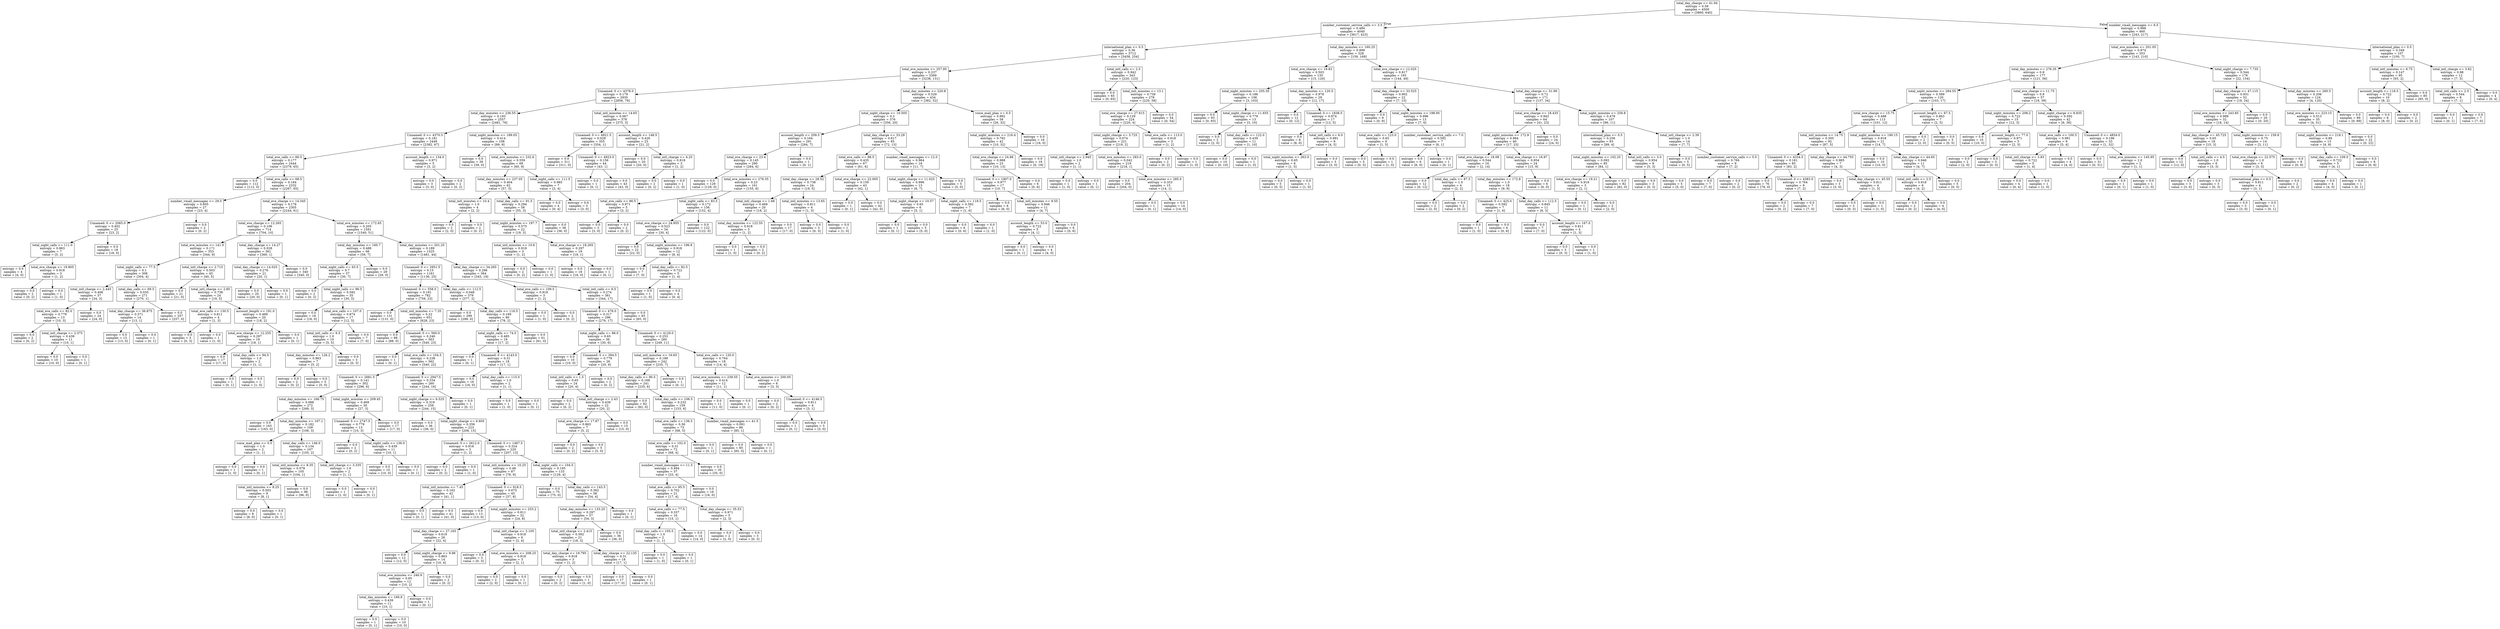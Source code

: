 digraph Tree {
node [shape=box] ;
0 [label="total_day_charge <= 41.94\nentropy = 0.59\nsamples = 4500\nvalue = [3860, 640]"] ;
1 [label="number_customer_service_calls <= 3.5\nentropy = 0.484\nsamples = 4040\nvalue = [3617, 423]"] ;
0 -> 1 [labeldistance=2.5, labelangle=45, headlabel="True"] ;
2 [label="international_plan <= 0.5\nentropy = 0.36\nsamples = 3712\nvalue = [3458, 254]"] ;
1 -> 2 ;
3 [label="total_eve_minutes <= 257.95\nentropy = 0.237\nsamples = 3369\nvalue = [3238, 131]"] ;
2 -> 3 ;
4 [label="Unnamed: 0 <= 4378.0\nentropy = 0.179\nsamples = 2935\nvalue = [2856, 79]"] ;
3 -> 4 ;
5 [label="total_day_minutes <= 236.55\nentropy = 0.193\nsamples = 2557\nvalue = [2481, 76]"] ;
4 -> 5 ;
6 [label="Unnamed: 0 <= 4370.5\nentropy = 0.181\nsamples = 2449\nvalue = [2382, 67]"] ;
5 -> 6 ;
7 [label="total_eve_calls <= 66.5\nentropy = 0.177\nsamples = 2444\nvalue = [2379, 65]"] ;
6 -> 7 ;
8 [label="entropy = 0.0\nsamples = 112\nvalue = [112, 0]"] ;
7 -> 8 ;
9 [label="total_eve_calls <= 68.5\nentropy = 0.184\nsamples = 2332\nvalue = [2267, 65]"] ;
7 -> 9 ;
10 [label="number_vmail_messages <= 29.5\nentropy = 0.605\nsamples = 27\nvalue = [23, 4]"] ;
9 -> 10 ;
11 [label="Unnamed: 0 <= 2065.0\nentropy = 0.402\nsamples = 25\nvalue = [23, 2]"] ;
10 -> 11 ;
12 [label="total_night_calls <= 111.0\nentropy = 0.863\nsamples = 7\nvalue = [5, 2]"] ;
11 -> 12 ;
13 [label="entropy = 0.0\nsamples = 4\nvalue = [4, 0]"] ;
12 -> 13 ;
14 [label="total_eve_charge <= 19.805\nentropy = 0.918\nsamples = 3\nvalue = [1, 2]"] ;
12 -> 14 ;
15 [label="entropy = 0.0\nsamples = 2\nvalue = [0, 2]"] ;
14 -> 15 ;
16 [label="entropy = 0.0\nsamples = 1\nvalue = [1, 0]"] ;
14 -> 16 ;
17 [label="entropy = 0.0\nsamples = 18\nvalue = [18, 0]"] ;
11 -> 17 ;
18 [label="entropy = 0.0\nsamples = 2\nvalue = [0, 2]"] ;
10 -> 18 ;
19 [label="total_eve_charge <= 14.345\nentropy = 0.176\nsamples = 2305\nvalue = [2244, 61]"] ;
9 -> 19 ;
20 [label="total_eve_charge <= 12.265\nentropy = 0.106\nsamples = 714\nvalue = [704, 10]"] ;
19 -> 20 ;
21 [label="total_eve_minutes <= 141.0\nentropy = 0.171\nsamples = 353\nvalue = [344, 9]"] ;
20 -> 21 ;
22 [label="total_night_calls <= 77.5\nentropy = 0.1\nsamples = 308\nvalue = [304, 4]"] ;
21 -> 22 ;
23 [label="total_intl_charge <= 2.445\nentropy = 0.406\nsamples = 37\nvalue = [34, 3]"] ;
22 -> 23 ;
24 [label="total_eve_calls <= 82.0\nentropy = 0.779\nsamples = 13\nvalue = [10, 3]"] ;
23 -> 24 ;
25 [label="entropy = 0.0\nsamples = 2\nvalue = [0, 2]"] ;
24 -> 25 ;
26 [label="total_intl_charge <= 2.375\nentropy = 0.439\nsamples = 11\nvalue = [10, 1]"] ;
24 -> 26 ;
27 [label="entropy = 0.0\nsamples = 10\nvalue = [10, 0]"] ;
26 -> 27 ;
28 [label="entropy = 0.0\nsamples = 1\nvalue = [0, 1]"] ;
26 -> 28 ;
29 [label="entropy = 0.0\nsamples = 24\nvalue = [24, 0]"] ;
23 -> 29 ;
30 [label="total_day_calls <= 69.5\nentropy = 0.035\nsamples = 271\nvalue = [270, 1]"] ;
22 -> 30 ;
31 [label="total_day_charge <= 36.875\nentropy = 0.371\nsamples = 14\nvalue = [13, 1]"] ;
30 -> 31 ;
32 [label="entropy = 0.0\nsamples = 13\nvalue = [13, 0]"] ;
31 -> 32 ;
33 [label="entropy = 0.0\nsamples = 1\nvalue = [0, 1]"] ;
31 -> 33 ;
34 [label="entropy = 0.0\nsamples = 257\nvalue = [257, 0]"] ;
30 -> 34 ;
35 [label="total_intl_charge <= 2.715\nentropy = 0.503\nsamples = 45\nvalue = [40, 5]"] ;
21 -> 35 ;
36 [label="entropy = 0.0\nsamples = 21\nvalue = [21, 0]"] ;
35 -> 36 ;
37 [label="total_intl_charge <= 2.85\nentropy = 0.738\nsamples = 24\nvalue = [19, 5]"] ;
35 -> 37 ;
38 [label="total_eve_calls <= 130.5\nentropy = 0.811\nsamples = 4\nvalue = [1, 3]"] ;
37 -> 38 ;
39 [label="entropy = 0.0\nsamples = 3\nvalue = [0, 3]"] ;
38 -> 39 ;
40 [label="entropy = 0.0\nsamples = 1\nvalue = [1, 0]"] ;
38 -> 40 ;
41 [label="account_length <= 191.0\nentropy = 0.469\nsamples = 20\nvalue = [18, 2]"] ;
37 -> 41 ;
42 [label="total_eve_charge <= 12.255\nentropy = 0.297\nsamples = 19\nvalue = [18, 1]"] ;
41 -> 42 ;
43 [label="entropy = 0.0\nsamples = 17\nvalue = [17, 0]"] ;
42 -> 43 ;
44 [label="total_day_calls <= 94.5\nentropy = 1.0\nsamples = 2\nvalue = [1, 1]"] ;
42 -> 44 ;
45 [label="entropy = 0.0\nsamples = 1\nvalue = [0, 1]"] ;
44 -> 45 ;
46 [label="entropy = 0.0\nsamples = 1\nvalue = [1, 0]"] ;
44 -> 46 ;
47 [label="entropy = 0.0\nsamples = 1\nvalue = [0, 1]"] ;
41 -> 47 ;
48 [label="total_day_charge <= 14.27\nentropy = 0.028\nsamples = 361\nvalue = [360, 1]"] ;
20 -> 48 ;
49 [label="total_day_charge <= 14.025\nentropy = 0.276\nsamples = 21\nvalue = [20, 1]"] ;
48 -> 49 ;
50 [label="entropy = 0.0\nsamples = 20\nvalue = [20, 0]"] ;
49 -> 50 ;
51 [label="entropy = 0.0\nsamples = 1\nvalue = [0, 1]"] ;
49 -> 51 ;
52 [label="entropy = 0.0\nsamples = 340\nvalue = [340, 0]"] ;
48 -> 52 ;
53 [label="total_eve_minutes <= 172.65\nentropy = 0.205\nsamples = 1591\nvalue = [1540, 51]"] ;
19 -> 53 ;
54 [label="total_day_minutes <= 160.7\nentropy = 0.488\nsamples = 66\nvalue = [59, 7]"] ;
53 -> 54 ;
55 [label="total_night_calls <= 63.5\nentropy = 0.7\nsamples = 37\nvalue = [30, 7]"] ;
54 -> 55 ;
56 [label="entropy = 0.0\nsamples = 2\nvalue = [0, 2]"] ;
55 -> 56 ;
57 [label="total_night_calls <= 96.5\nentropy = 0.592\nsamples = 35\nvalue = [30, 5]"] ;
55 -> 57 ;
58 [label="entropy = 0.0\nsamples = 18\nvalue = [18, 0]"] ;
57 -> 58 ;
59 [label="total_eve_calls <= 107.0\nentropy = 0.874\nsamples = 17\nvalue = [12, 5]"] ;
57 -> 59 ;
60 [label="total_intl_calls <= 6.5\nentropy = 1.0\nsamples = 10\nvalue = [5, 5]"] ;
59 -> 60 ;
61 [label="total_day_minutes <= 126.2\nentropy = 0.863\nsamples = 7\nvalue = [5, 2]"] ;
60 -> 61 ;
62 [label="entropy = 0.0\nsamples = 2\nvalue = [0, 2]"] ;
61 -> 62 ;
63 [label="entropy = 0.0\nsamples = 5\nvalue = [5, 0]"] ;
61 -> 63 ;
64 [label="entropy = 0.0\nsamples = 3\nvalue = [0, 3]"] ;
60 -> 64 ;
65 [label="entropy = 0.0\nsamples = 7\nvalue = [7, 0]"] ;
59 -> 65 ;
66 [label="entropy = 0.0\nsamples = 29\nvalue = [29, 0]"] ;
54 -> 66 ;
67 [label="total_day_minutes <= 201.25\nentropy = 0.189\nsamples = 1525\nvalue = [1481, 44]"] ;
53 -> 67 ;
68 [label="Unnamed: 0 <= 2951.5\nentropy = 0.15\nsamples = 1161\nvalue = [1136, 25]"] ;
67 -> 68 ;
69 [label="Unnamed: 0 <= 558.5\nentropy = 0.191\nsamples = 782\nvalue = [759, 23]"] ;
68 -> 69 ;
70 [label="entropy = 0.0\nsamples = 131\nvalue = [131, 0]"] ;
69 -> 70 ;
71 [label="total_intl_minutes <= 7.35\nentropy = 0.22\nsamples = 651\nvalue = [628, 23]"] ;
69 -> 71 ;
72 [label="entropy = 0.0\nsamples = 88\nvalue = [88, 0]"] ;
71 -> 72 ;
73 [label="Unnamed: 0 <= 560.0\nentropy = 0.246\nsamples = 563\nvalue = [540, 23]"] ;
71 -> 73 ;
74 [label="entropy = 0.0\nsamples = 1\nvalue = [0, 1]"] ;
73 -> 74 ;
75 [label="total_eve_calls <= 104.5\nentropy = 0.238\nsamples = 562\nvalue = [540, 22]"] ;
73 -> 75 ;
76 [label="Unnamed: 0 <= 2681.5\nentropy = 0.141\nsamples = 302\nvalue = [296, 6]"] ;
75 -> 76 ;
77 [label="total_day_minutes <= 166.75\nentropy = 0.088\nsamples = 272\nvalue = [269, 3]"] ;
76 -> 77 ;
78 [label="entropy = 0.0\nsamples = 163\nvalue = [163, 0]"] ;
77 -> 78 ;
79 [label="total_day_minutes <= 167.1\nentropy = 0.182\nsamples = 109\nvalue = [106, 3]"] ;
77 -> 79 ;
80 [label="voice_mail_plan <= 0.5\nentropy = 1.0\nsamples = 2\nvalue = [1, 1]"] ;
79 -> 80 ;
81 [label="entropy = 0.0\nsamples = 1\nvalue = [1, 0]"] ;
80 -> 81 ;
82 [label="entropy = 0.0\nsamples = 1\nvalue = [0, 1]"] ;
80 -> 82 ;
83 [label="total_day_calls <= 146.0\nentropy = 0.134\nsamples = 107\nvalue = [105, 2]"] ;
79 -> 83 ;
84 [label="total_intl_minutes <= 8.35\nentropy = 0.078\nsamples = 105\nvalue = [104, 1]"] ;
83 -> 84 ;
85 [label="total_intl_minutes <= 8.25\nentropy = 0.503\nsamples = 9\nvalue = [8, 1]"] ;
84 -> 85 ;
86 [label="entropy = 0.0\nsamples = 8\nvalue = [8, 0]"] ;
85 -> 86 ;
87 [label="entropy = 0.0\nsamples = 1\nvalue = [0, 1]"] ;
85 -> 87 ;
88 [label="entropy = 0.0\nsamples = 96\nvalue = [96, 0]"] ;
84 -> 88 ;
89 [label="total_intl_charge <= 3.335\nentropy = 1.0\nsamples = 2\nvalue = [1, 1]"] ;
83 -> 89 ;
90 [label="entropy = 0.0\nsamples = 1\nvalue = [1, 0]"] ;
89 -> 90 ;
91 [label="entropy = 0.0\nsamples = 1\nvalue = [0, 1]"] ;
89 -> 91 ;
92 [label="total_night_minutes <= 209.45\nentropy = 0.469\nsamples = 30\nvalue = [27, 3]"] ;
76 -> 92 ;
93 [label="Unnamed: 0 <= 2747.5\nentropy = 0.779\nsamples = 13\nvalue = [10, 3]"] ;
92 -> 93 ;
94 [label="entropy = 0.0\nsamples = 2\nvalue = [0, 2]"] ;
93 -> 94 ;
95 [label="total_night_calls <= 136.0\nentropy = 0.439\nsamples = 11\nvalue = [10, 1]"] ;
93 -> 95 ;
96 [label="entropy = 0.0\nsamples = 10\nvalue = [10, 0]"] ;
95 -> 96 ;
97 [label="entropy = 0.0\nsamples = 1\nvalue = [0, 1]"] ;
95 -> 97 ;
98 [label="entropy = 0.0\nsamples = 17\nvalue = [17, 0]"] ;
92 -> 98 ;
99 [label="Unnamed: 0 <= 2947.5\nentropy = 0.334\nsamples = 260\nvalue = [244, 16]"] ;
75 -> 99 ;
100 [label="total_night_charge <= 6.525\nentropy = 0.319\nsamples = 259\nvalue = [244, 15]"] ;
99 -> 100 ;
101 [label="entropy = 0.0\nsamples = 36\nvalue = [36, 0]"] ;
100 -> 101 ;
102 [label="total_night_charge <= 6.605\nentropy = 0.356\nsamples = 223\nvalue = [208, 15]"] ;
100 -> 102 ;
103 [label="Unnamed: 0 <= 2612.0\nentropy = 0.918\nsamples = 3\nvalue = [1, 2]"] ;
102 -> 103 ;
104 [label="entropy = 0.0\nsamples = 2\nvalue = [0, 2]"] ;
103 -> 104 ;
105 [label="entropy = 0.0\nsamples = 1\nvalue = [1, 0]"] ;
103 -> 105 ;
106 [label="Unnamed: 0 <= 1467.5\nentropy = 0.324\nsamples = 220\nvalue = [207, 13]"] ;
102 -> 106 ;
107 [label="total_intl_minutes <= 10.25\nentropy = 0.48\nsamples = 87\nvalue = [78, 9]"] ;
106 -> 107 ;
108 [label="total_intl_minutes <= 7.45\nentropy = 0.162\nsamples = 42\nvalue = [41, 1]"] ;
107 -> 108 ;
109 [label="entropy = 0.0\nsamples = 1\nvalue = [0, 1]"] ;
108 -> 109 ;
110 [label="entropy = 0.0\nsamples = 41\nvalue = [41, 0]"] ;
108 -> 110 ;
111 [label="Unnamed: 0 <= 818.5\nentropy = 0.675\nsamples = 45\nvalue = [37, 8]"] ;
107 -> 111 ;
112 [label="entropy = 0.0\nsamples = 13\nvalue = [13, 0]"] ;
111 -> 112 ;
113 [label="total_night_minutes <= 253.2\nentropy = 0.811\nsamples = 32\nvalue = [24, 8]"] ;
111 -> 113 ;
114 [label="total_day_charge <= 27.165\nentropy = 0.619\nsamples = 26\nvalue = [22, 4]"] ;
113 -> 114 ;
115 [label="entropy = 0.0\nsamples = 12\nvalue = [12, 0]"] ;
114 -> 115 ;
116 [label="total_night_charge <= 9.98\nentropy = 0.863\nsamples = 14\nvalue = [10, 4]"] ;
114 -> 116 ;
117 [label="total_eve_minutes <= 246.9\nentropy = 0.65\nsamples = 12\nvalue = [10, 2]"] ;
116 -> 117 ;
118 [label="total_day_minutes <= 166.9\nentropy = 0.439\nsamples = 11\nvalue = [10, 1]"] ;
117 -> 118 ;
119 [label="entropy = 0.0\nsamples = 1\nvalue = [0, 1]"] ;
118 -> 119 ;
120 [label="entropy = 0.0\nsamples = 10\nvalue = [10, 0]"] ;
118 -> 120 ;
121 [label="entropy = 0.0\nsamples = 1\nvalue = [0, 1]"] ;
117 -> 121 ;
122 [label="entropy = 0.0\nsamples = 2\nvalue = [0, 2]"] ;
116 -> 122 ;
123 [label="total_intl_charge <= 3.105\nentropy = 0.918\nsamples = 6\nvalue = [2, 4]"] ;
113 -> 123 ;
124 [label="entropy = 0.0\nsamples = 3\nvalue = [0, 3]"] ;
123 -> 124 ;
125 [label="total_eve_minutes <= 208.25\nentropy = 0.918\nsamples = 3\nvalue = [2, 1]"] ;
123 -> 125 ;
126 [label="entropy = 0.0\nsamples = 2\nvalue = [2, 0]"] ;
125 -> 126 ;
127 [label="entropy = 0.0\nsamples = 1\nvalue = [0, 1]"] ;
125 -> 127 ;
128 [label="total_night_calls <= 104.5\nentropy = 0.195\nsamples = 133\nvalue = [129, 4]"] ;
106 -> 128 ;
129 [label="entropy = 0.0\nsamples = 75\nvalue = [75, 0]"] ;
128 -> 129 ;
130 [label="total_day_calls <= 143.5\nentropy = 0.362\nsamples = 58\nvalue = [54, 4]"] ;
128 -> 130 ;
131 [label="total_day_minutes <= 133.25\nentropy = 0.297\nsamples = 57\nvalue = [54, 3]"] ;
130 -> 131 ;
132 [label="total_intl_charge <= 2.415\nentropy = 0.592\nsamples = 21\nvalue = [18, 3]"] ;
131 -> 132 ;
133 [label="total_day_charge <= 19.795\nentropy = 0.918\nsamples = 3\nvalue = [1, 2]"] ;
132 -> 133 ;
134 [label="entropy = 0.0\nsamples = 2\nvalue = [0, 2]"] ;
133 -> 134 ;
135 [label="entropy = 0.0\nsamples = 1\nvalue = [1, 0]"] ;
133 -> 135 ;
136 [label="total_day_charge <= 22.135\nentropy = 0.31\nsamples = 18\nvalue = [17, 1]"] ;
132 -> 136 ;
137 [label="entropy = 0.0\nsamples = 17\nvalue = [17, 0]"] ;
136 -> 137 ;
138 [label="entropy = 0.0\nsamples = 1\nvalue = [0, 1]"] ;
136 -> 138 ;
139 [label="entropy = 0.0\nsamples = 36\nvalue = [36, 0]"] ;
131 -> 139 ;
140 [label="entropy = 0.0\nsamples = 1\nvalue = [0, 1]"] ;
130 -> 140 ;
141 [label="entropy = 0.0\nsamples = 1\nvalue = [0, 1]"] ;
99 -> 141 ;
142 [label="total_day_calls <= 112.5\nentropy = 0.048\nsamples = 379\nvalue = [377, 2]"] ;
68 -> 142 ;
143 [label="entropy = 0.0\nsamples = 299\nvalue = [299, 0]"] ;
142 -> 143 ;
144 [label="total_day_calls <= 116.5\nentropy = 0.169\nsamples = 80\nvalue = [78, 2]"] ;
142 -> 144 ;
145 [label="total_night_calls <= 74.5\nentropy = 0.485\nsamples = 19\nvalue = [17, 2]"] ;
144 -> 145 ;
146 [label="entropy = 0.0\nsamples = 1\nvalue = [0, 1]"] ;
145 -> 146 ;
147 [label="Unnamed: 0 <= 4143.0\nentropy = 0.31\nsamples = 18\nvalue = [17, 1]"] ;
145 -> 147 ;
148 [label="entropy = 0.0\nsamples = 16\nvalue = [16, 0]"] ;
147 -> 148 ;
149 [label="total_day_calls <= 115.0\nentropy = 1.0\nsamples = 2\nvalue = [1, 1]"] ;
147 -> 149 ;
150 [label="entropy = 0.0\nsamples = 1\nvalue = [1, 0]"] ;
149 -> 150 ;
151 [label="entropy = 0.0\nsamples = 1\nvalue = [0, 1]"] ;
149 -> 151 ;
152 [label="entropy = 0.0\nsamples = 61\nvalue = [61, 0]"] ;
144 -> 152 ;
153 [label="total_day_charge <= 34.265\nentropy = 0.296\nsamples = 364\nvalue = [345, 19]"] ;
67 -> 153 ;
154 [label="total_eve_calls <= 109.5\nentropy = 0.918\nsamples = 3\nvalue = [1, 2]"] ;
153 -> 154 ;
155 [label="entropy = 0.0\nsamples = 1\nvalue = [1, 0]"] ;
154 -> 155 ;
156 [label="entropy = 0.0\nsamples = 2\nvalue = [0, 2]"] ;
154 -> 156 ;
157 [label="total_intl_calls <= 6.5\nentropy = 0.274\nsamples = 361\nvalue = [344, 17]"] ;
153 -> 157 ;
158 [label="Unnamed: 0 <= 476.0\nentropy = 0.317\nsamples = 296\nvalue = [279, 17]"] ;
157 -> 158 ;
159 [label="total_night_calls <= 86.0\nentropy = 0.65\nsamples = 36\nvalue = [30, 6]"] ;
158 -> 159 ;
160 [label="entropy = 0.0\nsamples = 10\nvalue = [10, 0]"] ;
159 -> 160 ;
161 [label="Unnamed: 0 <= 394.5\nentropy = 0.779\nsamples = 26\nvalue = [20, 6]"] ;
159 -> 161 ;
162 [label="total_intl_calls <= 1.5\nentropy = 0.65\nsamples = 24\nvalue = [20, 4]"] ;
161 -> 162 ;
163 [label="entropy = 0.0\nsamples = 2\nvalue = [0, 2]"] ;
162 -> 163 ;
164 [label="total_intl_charge <= 2.43\nentropy = 0.439\nsamples = 22\nvalue = [20, 2]"] ;
162 -> 164 ;
165 [label="total_eve_charge <= 17.87\nentropy = 0.863\nsamples = 7\nvalue = [5, 2]"] ;
164 -> 165 ;
166 [label="entropy = 0.0\nsamples = 2\nvalue = [0, 2]"] ;
165 -> 166 ;
167 [label="entropy = 0.0\nsamples = 5\nvalue = [5, 0]"] ;
165 -> 167 ;
168 [label="entropy = 0.0\nsamples = 15\nvalue = [15, 0]"] ;
164 -> 168 ;
169 [label="entropy = 0.0\nsamples = 2\nvalue = [0, 2]"] ;
161 -> 169 ;
170 [label="Unnamed: 0 <= 4129.0\nentropy = 0.253\nsamples = 260\nvalue = [249, 11]"] ;
158 -> 170 ;
171 [label="total_intl_minutes <= 16.65\nentropy = 0.189\nsamples = 242\nvalue = [235, 7]"] ;
170 -> 171 ;
172 [label="total_day_calls <= 90.5\nentropy = 0.168\nsamples = 241\nvalue = [235, 6]"] ;
171 -> 172 ;
173 [label="entropy = 0.0\nsamples = 82\nvalue = [82, 0]"] ;
172 -> 173 ;
174 [label="total_day_calls <= 106.5\nentropy = 0.232\nsamples = 159\nvalue = [153, 6]"] ;
172 -> 174 ;
175 [label="total_eve_calls <= 136.5\nentropy = 0.36\nsamples = 73\nvalue = [68, 5]"] ;
174 -> 175 ;
176 [label="total_eve_calls <= 102.0\nentropy = 0.31\nsamples = 72\nvalue = [68, 4]"] ;
175 -> 176 ;
177 [label="number_vmail_messages <= 11.5\nentropy = 0.494\nsamples = 37\nvalue = [33, 4]"] ;
176 -> 177 ;
178 [label="total_eve_calls <= 95.5\nentropy = 0.702\nsamples = 21\nvalue = [17, 4]"] ;
177 -> 178 ;
179 [label="total_eve_calls <= 77.5\nentropy = 0.337\nsamples = 16\nvalue = [15, 1]"] ;
178 -> 179 ;
180 [label="total_day_calls <= 105.5\nentropy = 1.0\nsamples = 2\nvalue = [1, 1]"] ;
179 -> 180 ;
181 [label="entropy = 0.0\nsamples = 1\nvalue = [1, 0]"] ;
180 -> 181 ;
182 [label="entropy = 0.0\nsamples = 1\nvalue = [0, 1]"] ;
180 -> 182 ;
183 [label="entropy = 0.0\nsamples = 14\nvalue = [14, 0]"] ;
179 -> 183 ;
184 [label="total_day_charge <= 35.53\nentropy = 0.971\nsamples = 5\nvalue = [2, 3]"] ;
178 -> 184 ;
185 [label="entropy = 0.0\nsamples = 2\nvalue = [2, 0]"] ;
184 -> 185 ;
186 [label="entropy = 0.0\nsamples = 3\nvalue = [0, 3]"] ;
184 -> 186 ;
187 [label="entropy = 0.0\nsamples = 16\nvalue = [16, 0]"] ;
177 -> 187 ;
188 [label="entropy = 0.0\nsamples = 35\nvalue = [35, 0]"] ;
176 -> 188 ;
189 [label="entropy = 0.0\nsamples = 1\nvalue = [0, 1]"] ;
175 -> 189 ;
190 [label="number_vmail_messages <= 41.5\nentropy = 0.091\nsamples = 86\nvalue = [85, 1]"] ;
174 -> 190 ;
191 [label="entropy = 0.0\nsamples = 85\nvalue = [85, 0]"] ;
190 -> 191 ;
192 [label="entropy = 0.0\nsamples = 1\nvalue = [0, 1]"] ;
190 -> 192 ;
193 [label="entropy = 0.0\nsamples = 1\nvalue = [0, 1]"] ;
171 -> 193 ;
194 [label="total_eve_calls <= 120.0\nentropy = 0.764\nsamples = 18\nvalue = [14, 4]"] ;
170 -> 194 ;
195 [label="total_eve_minutes <= 239.55\nentropy = 0.414\nsamples = 12\nvalue = [11, 1]"] ;
194 -> 195 ;
196 [label="entropy = 0.0\nsamples = 11\nvalue = [11, 0]"] ;
195 -> 196 ;
197 [label="entropy = 0.0\nsamples = 1\nvalue = [0, 1]"] ;
195 -> 197 ;
198 [label="total_eve_minutes <= 200.05\nentropy = 1.0\nsamples = 6\nvalue = [3, 3]"] ;
194 -> 198 ;
199 [label="entropy = 0.0\nsamples = 2\nvalue = [0, 2]"] ;
198 -> 199 ;
200 [label="Unnamed: 0 <= 4146.5\nentropy = 0.811\nsamples = 4\nvalue = [3, 1]"] ;
198 -> 200 ;
201 [label="entropy = 0.0\nsamples = 1\nvalue = [0, 1]"] ;
200 -> 201 ;
202 [label="entropy = 0.0\nsamples = 3\nvalue = [3, 0]"] ;
200 -> 202 ;
203 [label="entropy = 0.0\nsamples = 65\nvalue = [65, 0]"] ;
157 -> 203 ;
204 [label="account_length <= 134.0\nentropy = 0.971\nsamples = 5\nvalue = [3, 2]"] ;
6 -> 204 ;
205 [label="entropy = 0.0\nsamples = 3\nvalue = [3, 0]"] ;
204 -> 205 ;
206 [label="entropy = 0.0\nsamples = 2\nvalue = [0, 2]"] ;
204 -> 206 ;
207 [label="total_night_minutes <= 189.05\nentropy = 0.414\nsamples = 108\nvalue = [99, 9]"] ;
5 -> 207 ;
208 [label="entropy = 0.0\nsamples = 39\nvalue = [39, 0]"] ;
207 -> 208 ;
209 [label="total_eve_minutes <= 232.6\nentropy = 0.559\nsamples = 69\nvalue = [60, 9]"] ;
207 -> 209 ;
210 [label="total_day_minutes <= 237.05\nentropy = 0.404\nsamples = 62\nvalue = [57, 5]"] ;
209 -> 210 ;
211 [label="total_intl_minutes <= 10.4\nentropy = 1.0\nsamples = 4\nvalue = [2, 2]"] ;
210 -> 211 ;
212 [label="entropy = 0.0\nsamples = 2\nvalue = [2, 0]"] ;
211 -> 212 ;
213 [label="entropy = 0.0\nsamples = 2\nvalue = [0, 2]"] ;
211 -> 213 ;
214 [label="total_day_calls <= 91.5\nentropy = 0.294\nsamples = 58\nvalue = [55, 3]"] ;
210 -> 214 ;
215 [label="total_night_minutes <= 197.7\nentropy = 0.575\nsamples = 22\nvalue = [19, 3]"] ;
214 -> 215 ;
216 [label="total_intl_minutes <= 10.6\nentropy = 0.918\nsamples = 3\nvalue = [1, 2]"] ;
215 -> 216 ;
217 [label="entropy = 0.0\nsamples = 2\nvalue = [0, 2]"] ;
216 -> 217 ;
218 [label="entropy = 0.0\nsamples = 1\nvalue = [1, 0]"] ;
216 -> 218 ;
219 [label="total_eve_charge <= 18.265\nentropy = 0.297\nsamples = 19\nvalue = [18, 1]"] ;
215 -> 219 ;
220 [label="entropy = 0.0\nsamples = 18\nvalue = [18, 0]"] ;
219 -> 220 ;
221 [label="entropy = 0.0\nsamples = 1\nvalue = [0, 1]"] ;
219 -> 221 ;
222 [label="entropy = 0.0\nsamples = 36\nvalue = [36, 0]"] ;
214 -> 222 ;
223 [label="total_night_calls <= 111.5\nentropy = 0.985\nsamples = 7\nvalue = [3, 4]"] ;
209 -> 223 ;
224 [label="entropy = 0.0\nsamples = 4\nvalue = [0, 4]"] ;
223 -> 224 ;
225 [label="entropy = 0.0\nsamples = 3\nvalue = [3, 0]"] ;
223 -> 225 ;
226 [label="total_intl_minutes <= 14.65\nentropy = 0.067\nsamples = 378\nvalue = [375, 3]"] ;
4 -> 226 ;
227 [label="Unnamed: 0 <= 4921.5\nentropy = 0.028\nsamples = 355\nvalue = [354, 1]"] ;
226 -> 227 ;
228 [label="entropy = 0.0\nsamples = 311\nvalue = [311, 0]"] ;
227 -> 228 ;
229 [label="Unnamed: 0 <= 4923.0\nentropy = 0.156\nsamples = 44\nvalue = [43, 1]"] ;
227 -> 229 ;
230 [label="entropy = 0.0\nsamples = 1\nvalue = [0, 1]"] ;
229 -> 230 ;
231 [label="entropy = 0.0\nsamples = 43\nvalue = [43, 0]"] ;
229 -> 231 ;
232 [label="account_length <= 148.5\nentropy = 0.426\nsamples = 23\nvalue = [21, 2]"] ;
226 -> 232 ;
233 [label="entropy = 0.0\nsamples = 20\nvalue = [20, 0]"] ;
232 -> 233 ;
234 [label="total_intl_charge <= 4.25\nentropy = 0.918\nsamples = 3\nvalue = [1, 2]"] ;
232 -> 234 ;
235 [label="entropy = 0.0\nsamples = 2\nvalue = [0, 2]"] ;
234 -> 235 ;
236 [label="entropy = 0.0\nsamples = 1\nvalue = [1, 0]"] ;
234 -> 236 ;
237 [label="total_day_minutes <= 220.8\nentropy = 0.529\nsamples = 434\nvalue = [382, 52]"] ;
3 -> 237 ;
238 [label="total_night_charge <= 10.505\nentropy = 0.3\nsamples = 376\nvalue = [356, 20]"] ;
237 -> 238 ;
239 [label="account_length <= 209.5\nentropy = 0.164\nsamples = 291\nvalue = [284, 7]"] ;
238 -> 239 ;
240 [label="total_eve_charge <= 23.4\nentropy = 0.145\nsamples = 290\nvalue = [284, 6]"] ;
239 -> 240 ;
241 [label="entropy = 0.0\nsamples = 129\nvalue = [129, 0]"] ;
240 -> 241 ;
242 [label="total_eve_minutes <= 276.35\nentropy = 0.23\nsamples = 161\nvalue = [155, 6]"] ;
240 -> 242 ;
243 [label="total_eve_calls <= 86.5\nentropy = 0.971\nsamples = 5\nvalue = [3, 2]"] ;
242 -> 243 ;
244 [label="entropy = 0.0\nsamples = 3\nvalue = [3, 0]"] ;
243 -> 244 ;
245 [label="entropy = 0.0\nsamples = 2\nvalue = [0, 2]"] ;
243 -> 245 ;
246 [label="total_night_calls <= 83.5\nentropy = 0.172\nsamples = 156\nvalue = [152, 4]"] ;
242 -> 246 ;
247 [label="total_eve_charge <= 24.955\nentropy = 0.523\nsamples = 34\nvalue = [30, 4]"] ;
246 -> 247 ;
248 [label="entropy = 0.0\nsamples = 22\nvalue = [22, 0]"] ;
247 -> 248 ;
249 [label="total_night_minutes <= 196.8\nentropy = 0.918\nsamples = 12\nvalue = [8, 4]"] ;
247 -> 249 ;
250 [label="entropy = 0.0\nsamples = 7\nvalue = [7, 0]"] ;
249 -> 250 ;
251 [label="total_day_calls <= 82.5\nentropy = 0.722\nsamples = 5\nvalue = [1, 4]"] ;
249 -> 251 ;
252 [label="entropy = 0.0\nsamples = 1\nvalue = [1, 0]"] ;
251 -> 252 ;
253 [label="entropy = 0.0\nsamples = 4\nvalue = [0, 4]"] ;
251 -> 253 ;
254 [label="entropy = 0.0\nsamples = 122\nvalue = [122, 0]"] ;
246 -> 254 ;
255 [label="entropy = 0.0\nsamples = 1\nvalue = [0, 1]"] ;
239 -> 255 ;
256 [label="total_day_charge <= 33.29\nentropy = 0.617\nsamples = 85\nvalue = [72, 13]"] ;
238 -> 256 ;
257 [label="total_eve_calls <= 88.5\nentropy = 0.435\nsamples = 67\nvalue = [61, 6]"] ;
256 -> 257 ;
258 [label="total_day_charge <= 28.52\nentropy = 0.738\nsamples = 24\nvalue = [19, 5]"] ;
257 -> 258 ;
259 [label="total_intl_charge <= 1.66\nentropy = 0.469\nsamples = 20\nvalue = [18, 2]"] ;
258 -> 259 ;
260 [label="total_day_minutes <= 122.55\nentropy = 0.918\nsamples = 3\nvalue = [1, 2]"] ;
259 -> 260 ;
261 [label="entropy = 0.0\nsamples = 1\nvalue = [1, 0]"] ;
260 -> 261 ;
262 [label="entropy = 0.0\nsamples = 2\nvalue = [0, 2]"] ;
260 -> 262 ;
263 [label="entropy = 0.0\nsamples = 17\nvalue = [17, 0]"] ;
259 -> 263 ;
264 [label="total_intl_minutes <= 13.65\nentropy = 0.811\nsamples = 4\nvalue = [1, 3]"] ;
258 -> 264 ;
265 [label="entropy = 0.0\nsamples = 3\nvalue = [0, 3]"] ;
264 -> 265 ;
266 [label="entropy = 0.0\nsamples = 1\nvalue = [1, 0]"] ;
264 -> 266 ;
267 [label="total_eve_charge <= 22.005\nentropy = 0.159\nsamples = 43\nvalue = [42, 1]"] ;
257 -> 267 ;
268 [label="entropy = 0.0\nsamples = 1\nvalue = [0, 1]"] ;
267 -> 268 ;
269 [label="entropy = 0.0\nsamples = 42\nvalue = [42, 0]"] ;
267 -> 269 ;
270 [label="number_vmail_messages <= 12.0\nentropy = 0.964\nsamples = 18\nvalue = [11, 7]"] ;
256 -> 270 ;
271 [label="total_night_charge <= 11.025\nentropy = 0.996\nsamples = 13\nvalue = [6, 7]"] ;
270 -> 271 ;
272 [label="total_night_charge <= 10.57\nentropy = 0.65\nsamples = 6\nvalue = [5, 1]"] ;
271 -> 272 ;
273 [label="entropy = 0.0\nsamples = 1\nvalue = [0, 1]"] ;
272 -> 273 ;
274 [label="entropy = 0.0\nsamples = 5\nvalue = [5, 0]"] ;
272 -> 274 ;
275 [label="total_night_calls <= 119.5\nentropy = 0.592\nsamples = 7\nvalue = [1, 6]"] ;
271 -> 275 ;
276 [label="entropy = 0.0\nsamples = 6\nvalue = [0, 6]"] ;
275 -> 276 ;
277 [label="entropy = 0.0\nsamples = 1\nvalue = [1, 0]"] ;
275 -> 277 ;
278 [label="entropy = 0.0\nsamples = 5\nvalue = [5, 0]"] ;
270 -> 278 ;
279 [label="voice_mail_plan <= 0.5\nentropy = 0.992\nsamples = 58\nvalue = [26, 32]"] ;
237 -> 279 ;
280 [label="total_night_minutes <= 216.4\nentropy = 0.792\nsamples = 42\nvalue = [10, 32]"] ;
279 -> 280 ;
281 [label="total_eve_charge <= 24.88\nentropy = 0.988\nsamples = 23\nvalue = [10, 13]"] ;
280 -> 281 ;
282 [label="Unnamed: 0 <= 1907.0\nentropy = 0.977\nsamples = 17\nvalue = [10, 7]"] ;
281 -> 282 ;
283 [label="entropy = 0.0\nsamples = 6\nvalue = [6, 0]"] ;
282 -> 283 ;
284 [label="total_intl_minutes <= 9.55\nentropy = 0.946\nsamples = 11\nvalue = [4, 7]"] ;
282 -> 284 ;
285 [label="account_length <= 53.0\nentropy = 0.722\nsamples = 5\nvalue = [4, 1]"] ;
284 -> 285 ;
286 [label="entropy = 0.0\nsamples = 1\nvalue = [0, 1]"] ;
285 -> 286 ;
287 [label="entropy = 0.0\nsamples = 4\nvalue = [4, 0]"] ;
285 -> 287 ;
288 [label="entropy = 0.0\nsamples = 6\nvalue = [0, 6]"] ;
284 -> 288 ;
289 [label="entropy = 0.0\nsamples = 6\nvalue = [0, 6]"] ;
281 -> 289 ;
290 [label="entropy = 0.0\nsamples = 19\nvalue = [0, 19]"] ;
280 -> 290 ;
291 [label="entropy = 0.0\nsamples = 16\nvalue = [16, 0]"] ;
279 -> 291 ;
292 [label="total_intl_calls <= 2.5\nentropy = 0.942\nsamples = 343\nvalue = [220, 123]"] ;
2 -> 292 ;
293 [label="entropy = 0.0\nsamples = 65\nvalue = [0, 65]"] ;
292 -> 293 ;
294 [label="total_intl_minutes <= 13.1\nentropy = 0.739\nsamples = 278\nvalue = [220, 58]"] ;
292 -> 294 ;
295 [label="total_eve_charge <= 27.615\nentropy = 0.129\nsamples = 224\nvalue = [220, 4]"] ;
294 -> 295 ;
296 [label="total_night_charge <= 3.725\nentropy = 0.074\nsamples = 221\nvalue = [219, 2]"] ;
295 -> 296 ;
297 [label="total_intl_charge <= 2.945\nentropy = 1.0\nsamples = 2\nvalue = [1, 1]"] ;
296 -> 297 ;
298 [label="entropy = 0.0\nsamples = 1\nvalue = [1, 0]"] ;
297 -> 298 ;
299 [label="entropy = 0.0\nsamples = 1\nvalue = [0, 1]"] ;
297 -> 299 ;
300 [label="total_eve_minutes <= 283.0\nentropy = 0.042\nsamples = 219\nvalue = [218, 1]"] ;
296 -> 300 ;
301 [label="entropy = 0.0\nsamples = 204\nvalue = [204, 0]"] ;
300 -> 301 ;
302 [label="total_eve_minutes <= 285.0\nentropy = 0.353\nsamples = 15\nvalue = [14, 1]"] ;
300 -> 302 ;
303 [label="entropy = 0.0\nsamples = 1\nvalue = [0, 1]"] ;
302 -> 303 ;
304 [label="entropy = 0.0\nsamples = 14\nvalue = [14, 0]"] ;
302 -> 304 ;
305 [label="total_eve_calls <= 113.0\nentropy = 0.918\nsamples = 3\nvalue = [1, 2]"] ;
295 -> 305 ;
306 [label="entropy = 0.0\nsamples = 2\nvalue = [0, 2]"] ;
305 -> 306 ;
307 [label="entropy = 0.0\nsamples = 1\nvalue = [1, 0]"] ;
305 -> 307 ;
308 [label="entropy = 0.0\nsamples = 54\nvalue = [0, 54]"] ;
294 -> 308 ;
309 [label="total_day_minutes <= 160.25\nentropy = 0.999\nsamples = 328\nvalue = [159, 169]"] ;
1 -> 309 ;
310 [label="total_eve_charge <= 19.83\nentropy = 0.503\nsamples = 135\nvalue = [15, 120]"] ;
309 -> 310 ;
311 [label="total_night_minutes <= 255.35\nentropy = 0.186\nsamples = 106\nvalue = [3, 103]"] ;
310 -> 311 ;
312 [label="entropy = 0.0\nsamples = 93\nvalue = [0, 93]"] ;
311 -> 312 ;
313 [label="total_night_charge <= 11.655\nentropy = 0.779\nsamples = 13\nvalue = [3, 10]"] ;
311 -> 313 ;
314 [label="entropy = 0.0\nsamples = 2\nvalue = [2, 0]"] ;
313 -> 314 ;
315 [label="total_day_calls <= 122.0\nentropy = 0.439\nsamples = 11\nvalue = [1, 10]"] ;
313 -> 315 ;
316 [label="entropy = 0.0\nsamples = 10\nvalue = [0, 10]"] ;
315 -> 316 ;
317 [label="entropy = 0.0\nsamples = 1\nvalue = [1, 0]"] ;
315 -> 317 ;
318 [label="total_day_minutes <= 120.5\nentropy = 0.978\nsamples = 29\nvalue = [12, 17]"] ;
310 -> 318 ;
319 [label="entropy = 0.0\nsamples = 12\nvalue = [0, 12]"] ;
318 -> 319 ;
320 [label="Unnamed: 0 <= 1838.5\nentropy = 0.874\nsamples = 17\nvalue = [12, 5]"] ;
318 -> 320 ;
321 [label="entropy = 0.0\nsamples = 8\nvalue = [8, 0]"] ;
320 -> 321 ;
322 [label="total_intl_calls <= 6.0\nentropy = 0.991\nsamples = 9\nvalue = [4, 5]"] ;
320 -> 322 ;
323 [label="total_night_minutes <= 263.0\nentropy = 0.65\nsamples = 6\nvalue = [1, 5]"] ;
322 -> 323 ;
324 [label="entropy = 0.0\nsamples = 5\nvalue = [0, 5]"] ;
323 -> 324 ;
325 [label="entropy = 0.0\nsamples = 1\nvalue = [1, 0]"] ;
323 -> 325 ;
326 [label="entropy = 0.0\nsamples = 3\nvalue = [3, 0]"] ;
322 -> 326 ;
327 [label="total_eve_charge <= 12.025\nentropy = 0.817\nsamples = 193\nvalue = [144, 49]"] ;
309 -> 327 ;
328 [label="total_day_charge <= 33.525\nentropy = 0.902\nsamples = 22\nvalue = [7, 15]"] ;
327 -> 328 ;
329 [label="entropy = 0.0\nsamples = 9\nvalue = [0, 9]"] ;
328 -> 329 ;
330 [label="total_night_minutes <= 198.95\nentropy = 0.996\nsamples = 13\nvalue = [7, 6]"] ;
328 -> 330 ;
331 [label="total_eve_calls <= 123.0\nentropy = 0.65\nsamples = 6\nvalue = [1, 5]"] ;
330 -> 331 ;
332 [label="entropy = 0.0\nsamples = 5\nvalue = [0, 5]"] ;
331 -> 332 ;
333 [label="entropy = 0.0\nsamples = 1\nvalue = [1, 0]"] ;
331 -> 333 ;
334 [label="number_customer_service_calls <= 7.0\nentropy = 0.592\nsamples = 7\nvalue = [6, 1]"] ;
330 -> 334 ;
335 [label="entropy = 0.0\nsamples = 6\nvalue = [6, 0]"] ;
334 -> 335 ;
336 [label="entropy = 0.0\nsamples = 1\nvalue = [0, 1]"] ;
334 -> 336 ;
337 [label="total_day_charge <= 31.99\nentropy = 0.72\nsamples = 171\nvalue = [137, 34]"] ;
327 -> 337 ;
338 [label="total_eve_charge <= 18.435\nentropy = 0.942\nsamples = 64\nvalue = [41, 23]"] ;
337 -> 338 ;
339 [label="total_night_minutes <= 172.9\nentropy = 0.984\nsamples = 40\nvalue = [17, 23]"] ;
338 -> 339 ;
340 [label="total_eve_charge <= 18.08\nentropy = 0.544\nsamples = 16\nvalue = [2, 14]"] ;
339 -> 340 ;
341 [label="entropy = 0.0\nsamples = 12\nvalue = [0, 12]"] ;
340 -> 341 ;
342 [label="total_day_calls <= 87.5\nentropy = 1.0\nsamples = 4\nvalue = [2, 2]"] ;
340 -> 342 ;
343 [label="entropy = 0.0\nsamples = 2\nvalue = [2, 0]"] ;
342 -> 343 ;
344 [label="entropy = 0.0\nsamples = 2\nvalue = [0, 2]"] ;
342 -> 344 ;
345 [label="total_eve_charge <= 16.97\nentropy = 0.954\nsamples = 24\nvalue = [15, 9]"] ;
339 -> 345 ;
346 [label="total_day_minutes <= 172.8\nentropy = 1.0\nsamples = 18\nvalue = [9, 9]"] ;
345 -> 346 ;
347 [label="Unnamed: 0 <= 425.0\nentropy = 0.592\nsamples = 7\nvalue = [1, 6]"] ;
346 -> 347 ;
348 [label="entropy = 0.0\nsamples = 1\nvalue = [1, 0]"] ;
347 -> 348 ;
349 [label="entropy = 0.0\nsamples = 6\nvalue = [0, 6]"] ;
347 -> 349 ;
350 [label="total_day_calls <= 112.5\nentropy = 0.845\nsamples = 11\nvalue = [8, 3]"] ;
346 -> 350 ;
351 [label="entropy = 0.0\nsamples = 7\nvalue = [7, 0]"] ;
350 -> 351 ;
352 [label="account_length <= 167.0\nentropy = 0.811\nsamples = 4\nvalue = [1, 3]"] ;
350 -> 352 ;
353 [label="entropy = 0.0\nsamples = 3\nvalue = [0, 3]"] ;
352 -> 353 ;
354 [label="entropy = 0.0\nsamples = 1\nvalue = [1, 0]"] ;
352 -> 354 ;
355 [label="entropy = 0.0\nsamples = 6\nvalue = [6, 0]"] ;
345 -> 355 ;
356 [label="entropy = 0.0\nsamples = 24\nvalue = [24, 0]"] ;
338 -> 356 ;
357 [label="total_night_minutes <= 259.8\nentropy = 0.478\nsamples = 107\nvalue = [96, 11]"] ;
337 -> 357 ;
358 [label="international_plan <= 0.5\nentropy = 0.256\nsamples = 93\nvalue = [89, 4]"] ;
357 -> 358 ;
359 [label="total_night_minutes <= 102.25\nentropy = 0.092\nsamples = 85\nvalue = [84, 1]"] ;
358 -> 359 ;
360 [label="total_eve_charge <= 19.21\nentropy = 0.918\nsamples = 3\nvalue = [2, 1]"] ;
359 -> 360 ;
361 [label="entropy = 0.0\nsamples = 1\nvalue = [0, 1]"] ;
360 -> 361 ;
362 [label="entropy = 0.0\nsamples = 2\nvalue = [2, 0]"] ;
360 -> 362 ;
363 [label="entropy = 0.0\nsamples = 82\nvalue = [82, 0]"] ;
359 -> 363 ;
364 [label="total_intl_calls <= 3.0\nentropy = 0.954\nsamples = 8\nvalue = [5, 3]"] ;
358 -> 364 ;
365 [label="entropy = 0.0\nsamples = 3\nvalue = [0, 3]"] ;
364 -> 365 ;
366 [label="entropy = 0.0\nsamples = 5\nvalue = [5, 0]"] ;
364 -> 366 ;
367 [label="total_intl_charge <= 2.39\nentropy = 1.0\nsamples = 14\nvalue = [7, 7]"] ;
357 -> 367 ;
368 [label="entropy = 0.0\nsamples = 5\nvalue = [0, 5]"] ;
367 -> 368 ;
369 [label="number_customer_service_calls <= 5.5\nentropy = 0.764\nsamples = 9\nvalue = [7, 2]"] ;
367 -> 369 ;
370 [label="entropy = 0.0\nsamples = 7\nvalue = [7, 0]"] ;
369 -> 370 ;
371 [label="entropy = 0.0\nsamples = 2\nvalue = [0, 2]"] ;
369 -> 371 ;
372 [label="number_vmail_messages <= 6.5\nentropy = 0.998\nsamples = 460\nvalue = [243, 217]"] ;
0 -> 372 [labeldistance=2.5, labelangle=-45, headlabel="False"] ;
373 [label="total_eve_minutes <= 201.05\nentropy = 0.974\nsamples = 353\nvalue = [143, 210]"] ;
372 -> 373 ;
374 [label="total_day_minutes <= 276.35\nentropy = 0.9\nsamples = 177\nvalue = [121, 56]"] ;
373 -> 374 ;
375 [label="total_night_minutes <= 284.55\nentropy = 0.589\nsamples = 120\nvalue = [103, 17]"] ;
374 -> 375 ;
376 [label="total_eve_charge <= 15.75\nentropy = 0.488\nsamples = 113\nvalue = [101, 12]"] ;
375 -> 376 ;
377 [label="total_intl_minutes <= 14.75\nentropy = 0.305\nsamples = 92\nvalue = [87, 5]"] ;
376 -> 377 ;
378 [label="Unnamed: 0 <= 4334.5\nentropy = 0.161\nsamples = 85\nvalue = [83, 2]"] ;
377 -> 378 ;
379 [label="entropy = 0.0\nsamples = 76\nvalue = [76, 0]"] ;
378 -> 379 ;
380 [label="Unnamed: 0 <= 4383.0\nentropy = 0.764\nsamples = 9\nvalue = [7, 2]"] ;
378 -> 380 ;
381 [label="entropy = 0.0\nsamples = 2\nvalue = [0, 2]"] ;
380 -> 381 ;
382 [label="entropy = 0.0\nsamples = 7\nvalue = [7, 0]"] ;
380 -> 382 ;
383 [label="total_day_charge <= 44.755\nentropy = 0.985\nsamples = 7\nvalue = [4, 3]"] ;
377 -> 383 ;
384 [label="entropy = 0.0\nsamples = 3\nvalue = [3, 0]"] ;
383 -> 384 ;
385 [label="total_day_charge <= 45.55\nentropy = 0.811\nsamples = 4\nvalue = [1, 3]"] ;
383 -> 385 ;
386 [label="entropy = 0.0\nsamples = 3\nvalue = [0, 3]"] ;
385 -> 386 ;
387 [label="entropy = 0.0\nsamples = 1\nvalue = [1, 0]"] ;
385 -> 387 ;
388 [label="total_night_minutes <= 190.15\nentropy = 0.918\nsamples = 21\nvalue = [14, 7]"] ;
376 -> 388 ;
389 [label="entropy = 0.0\nsamples = 10\nvalue = [10, 0]"] ;
388 -> 389 ;
390 [label="total_day_charge <= 44.65\nentropy = 0.946\nsamples = 11\nvalue = [4, 7]"] ;
388 -> 390 ;
391 [label="total_intl_calls <= 2.5\nentropy = 0.918\nsamples = 6\nvalue = [4, 2]"] ;
390 -> 391 ;
392 [label="entropy = 0.0\nsamples = 2\nvalue = [0, 2]"] ;
391 -> 392 ;
393 [label="entropy = 0.0\nsamples = 4\nvalue = [4, 0]"] ;
391 -> 393 ;
394 [label="entropy = 0.0\nsamples = 5\nvalue = [0, 5]"] ;
390 -> 394 ;
395 [label="account_length <= 67.5\nentropy = 0.863\nsamples = 7\nvalue = [2, 5]"] ;
375 -> 395 ;
396 [label="entropy = 0.0\nsamples = 2\nvalue = [2, 0]"] ;
395 -> 396 ;
397 [label="entropy = 0.0\nsamples = 5\nvalue = [0, 5]"] ;
395 -> 397 ;
398 [label="total_eve_charge <= 11.75\nentropy = 0.9\nsamples = 57\nvalue = [18, 39]"] ;
374 -> 398 ;
399 [label="total_night_minutes <= 208.2\nentropy = 0.722\nsamples = 15\nvalue = [12, 3]"] ;
398 -> 399 ;
400 [label="entropy = 0.0\nsamples = 10\nvalue = [10, 0]"] ;
399 -> 400 ;
401 [label="account_length <= 77.0\nentropy = 0.971\nsamples = 5\nvalue = [2, 3]"] ;
399 -> 401 ;
402 [label="entropy = 0.0\nsamples = 2\nvalue = [2, 0]"] ;
401 -> 402 ;
403 [label="entropy = 0.0\nsamples = 3\nvalue = [0, 3]"] ;
401 -> 403 ;
404 [label="total_night_charge <= 6.835\nentropy = 0.592\nsamples = 42\nvalue = [6, 36]"] ;
398 -> 404 ;
405 [label="total_eve_calls <= 100.5\nentropy = 0.991\nsamples = 9\nvalue = [5, 4]"] ;
404 -> 405 ;
406 [label="total_intl_charge <= 3.83\nentropy = 0.722\nsamples = 5\nvalue = [1, 4]"] ;
405 -> 406 ;
407 [label="entropy = 0.0\nsamples = 4\nvalue = [0, 4]"] ;
406 -> 407 ;
408 [label="entropy = 0.0\nsamples = 1\nvalue = [1, 0]"] ;
406 -> 408 ;
409 [label="entropy = 0.0\nsamples = 4\nvalue = [4, 0]"] ;
405 -> 409 ;
410 [label="Unnamed: 0 <= 4854.0\nentropy = 0.196\nsamples = 33\nvalue = [1, 32]"] ;
404 -> 410 ;
411 [label="entropy = 0.0\nsamples = 31\nvalue = [0, 31]"] ;
410 -> 411 ;
412 [label="total_eve_minutes <= 145.95\nentropy = 1.0\nsamples = 2\nvalue = [1, 1]"] ;
410 -> 412 ;
413 [label="entropy = 0.0\nsamples = 1\nvalue = [0, 1]"] ;
412 -> 413 ;
414 [label="entropy = 0.0\nsamples = 1\nvalue = [1, 0]"] ;
412 -> 414 ;
415 [label="total_night_charge <= 7.735\nentropy = 0.544\nsamples = 176\nvalue = [22, 154]"] ;
373 -> 415 ;
416 [label="total_day_charge <= 47.115\nentropy = 0.931\nsamples = 52\nvalue = [18, 34]"] ;
415 -> 416 ;
417 [label="total_eve_minutes <= 243.85\nentropy = 0.989\nsamples = 32\nvalue = [18, 14]"] ;
416 -> 417 ;
418 [label="total_day_charge <= 45.725\nentropy = 0.65\nsamples = 18\nvalue = [15, 3]"] ;
417 -> 418 ;
419 [label="entropy = 0.0\nsamples = 12\nvalue = [12, 0]"] ;
418 -> 419 ;
420 [label="total_intl_calls <= 4.5\nentropy = 1.0\nsamples = 6\nvalue = [3, 3]"] ;
418 -> 420 ;
421 [label="entropy = 0.0\nsamples = 3\nvalue = [3, 0]"] ;
420 -> 421 ;
422 [label="entropy = 0.0\nsamples = 3\nvalue = [0, 3]"] ;
420 -> 422 ;
423 [label="total_night_minutes <= 159.8\nentropy = 0.75\nsamples = 14\nvalue = [3, 11]"] ;
417 -> 423 ;
424 [label="total_eve_charge <= 22.575\nentropy = 1.0\nsamples = 6\nvalue = [3, 3]"] ;
423 -> 424 ;
425 [label="international_plan <= 0.5\nentropy = 0.811\nsamples = 4\nvalue = [3, 1]"] ;
424 -> 425 ;
426 [label="entropy = 0.0\nsamples = 3\nvalue = [3, 0]"] ;
425 -> 426 ;
427 [label="entropy = 0.0\nsamples = 1\nvalue = [0, 1]"] ;
425 -> 427 ;
428 [label="entropy = 0.0\nsamples = 2\nvalue = [0, 2]"] ;
424 -> 428 ;
429 [label="entropy = 0.0\nsamples = 8\nvalue = [0, 8]"] ;
423 -> 429 ;
430 [label="entropy = 0.0\nsamples = 20\nvalue = [0, 20]"] ;
416 -> 430 ;
431 [label="total_day_minutes <= 260.5\nentropy = 0.206\nsamples = 124\nvalue = [4, 120]"] ;
415 -> 431 ;
432 [label="total_eve_minutes <= 223.15\nentropy = 0.513\nsamples = 35\nvalue = [4, 31]"] ;
431 -> 432 ;
433 [label="total_night_minutes <= 218.1\nentropy = 0.89\nsamples = 13\nvalue = [4, 9]"] ;
432 -> 433 ;
434 [label="total_day_calls <= 109.0\nentropy = 0.722\nsamples = 5\nvalue = [4, 1]"] ;
433 -> 434 ;
435 [label="entropy = 0.0\nsamples = 4\nvalue = [4, 0]"] ;
434 -> 435 ;
436 [label="entropy = 0.0\nsamples = 1\nvalue = [0, 1]"] ;
434 -> 436 ;
437 [label="entropy = 0.0\nsamples = 8\nvalue = [0, 8]"] ;
433 -> 437 ;
438 [label="entropy = 0.0\nsamples = 22\nvalue = [0, 22]"] ;
432 -> 438 ;
439 [label="entropy = 0.0\nsamples = 89\nvalue = [0, 89]"] ;
431 -> 439 ;
440 [label="international_plan <= 0.5\nentropy = 0.349\nsamples = 107\nvalue = [100, 7]"] ;
372 -> 440 ;
441 [label="total_intl_minutes <= 6.75\nentropy = 0.147\nsamples = 95\nvalue = [93, 2]"] ;
440 -> 441 ;
442 [label="account_length <= 118.5\nentropy = 0.722\nsamples = 10\nvalue = [8, 2]"] ;
441 -> 442 ;
443 [label="entropy = 0.0\nsamples = 8\nvalue = [8, 0]"] ;
442 -> 443 ;
444 [label="entropy = 0.0\nsamples = 2\nvalue = [0, 2]"] ;
442 -> 444 ;
445 [label="entropy = 0.0\nsamples = 85\nvalue = [85, 0]"] ;
441 -> 445 ;
446 [label="total_intl_charge <= 3.62\nentropy = 0.98\nsamples = 12\nvalue = [7, 5]"] ;
440 -> 446 ;
447 [label="total_intl_calls <= 2.5\nentropy = 0.544\nsamples = 8\nvalue = [7, 1]"] ;
446 -> 447 ;
448 [label="entropy = 0.0\nsamples = 1\nvalue = [0, 1]"] ;
447 -> 448 ;
449 [label="entropy = 0.0\nsamples = 7\nvalue = [7, 0]"] ;
447 -> 449 ;
450 [label="entropy = 0.0\nsamples = 4\nvalue = [0, 4]"] ;
446 -> 450 ;
}